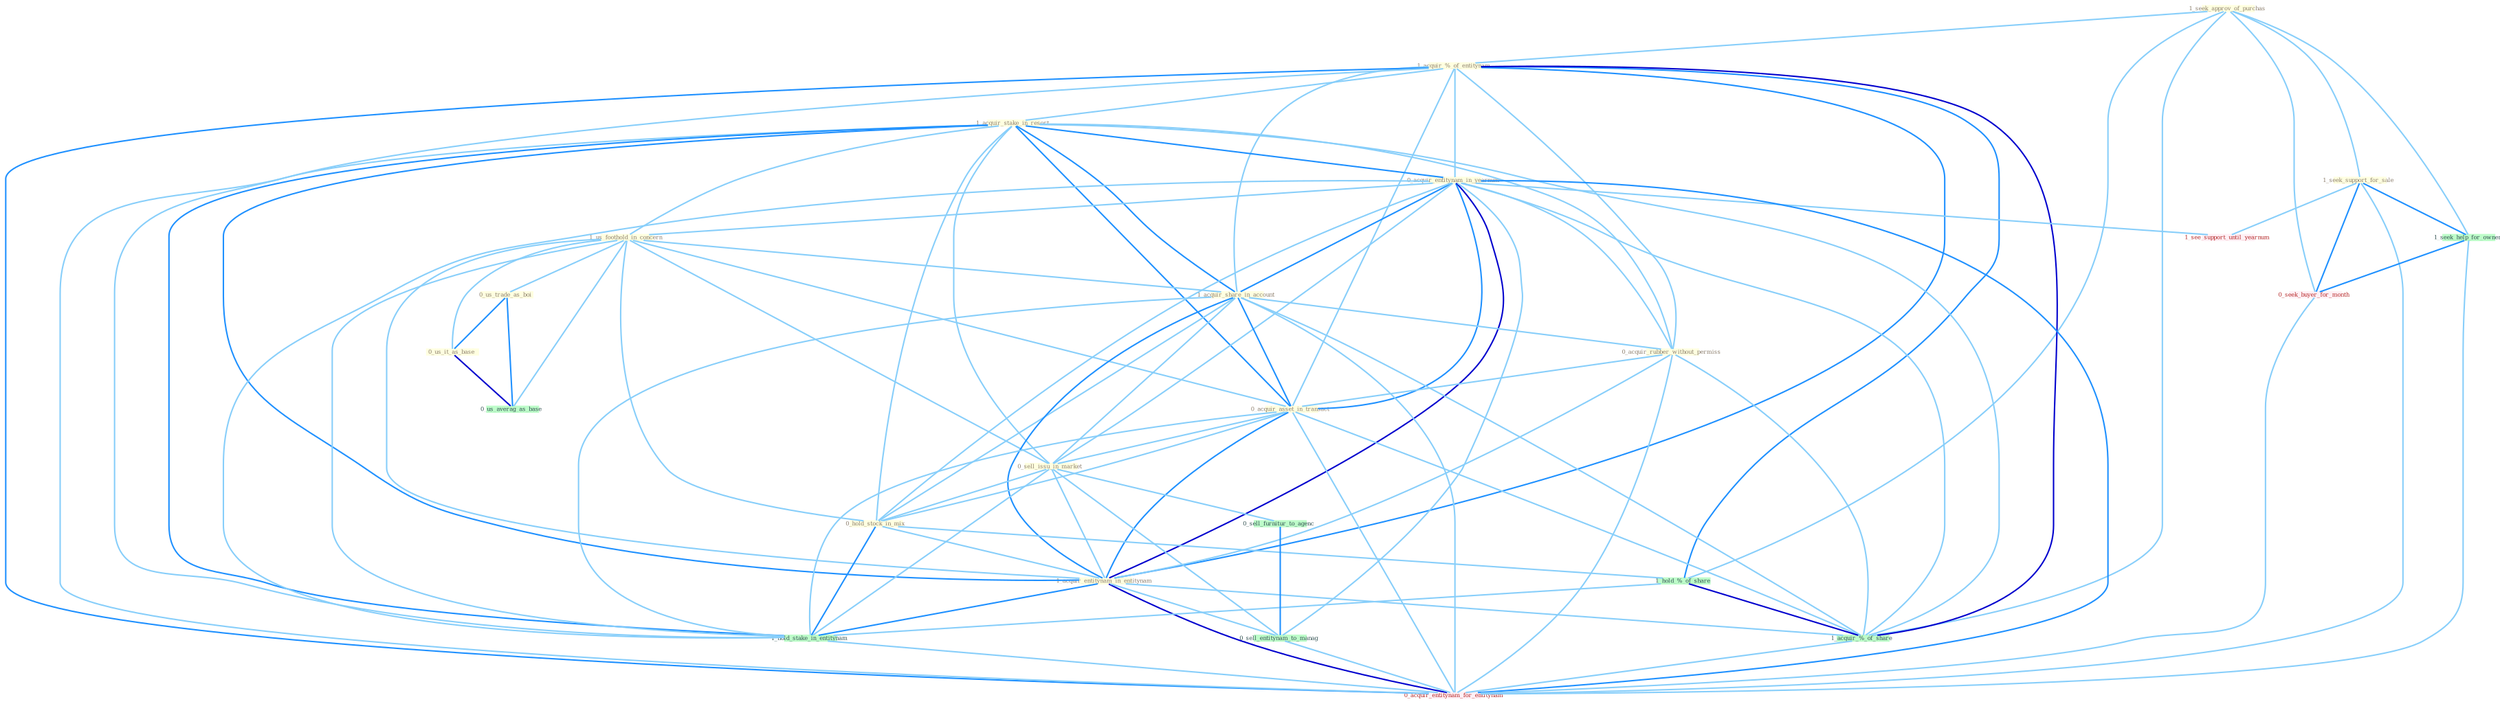 Graph G{ 
    node
    [shape=polygon,style=filled,width=.5,height=.06,color="#BDFCC9",fixedsize=true,fontsize=4,
    fontcolor="#2f4f4f"];
    {node
    [color="#ffffe0", fontcolor="#8b7d6b"] "1_seek_approv_of_purchas " "1_acquir_%_of_entitynam " "1_acquir_stake_in_resort " "0_acquir_entitynam_in_yearnum " "1_us_foothold_in_concern " "0_us_trade_as_boi " "0_us_it_as_base " "1_acquir_share_in_account " "0_acquir_rubber_without_permiss " "0_acquir_asset_in_transact " "0_sell_issu_in_market " "0_hold_stock_in_mix " "1_acquir_entitynam_in_entitynam " "1_seek_support_for_sale "}
{node [color="#fff0f5", fontcolor="#b22222"] "0_seek_buyer_for_month " "1_see_support_until_yearnum " "0_acquir_entitynam_for_entitynam "}
edge [color="#B0E2FF"];

	"1_seek_approv_of_purchas " -- "1_acquir_%_of_entitynam " [w="1", color="#87cefa" ];
	"1_seek_approv_of_purchas " -- "1_seek_support_for_sale " [w="1", color="#87cefa" ];
	"1_seek_approv_of_purchas " -- "1_hold_%_of_share " [w="1", color="#87cefa" ];
	"1_seek_approv_of_purchas " -- "1_seek_help_for_owner " [w="1", color="#87cefa" ];
	"1_seek_approv_of_purchas " -- "0_seek_buyer_for_month " [w="1", color="#87cefa" ];
	"1_seek_approv_of_purchas " -- "1_acquir_%_of_share " [w="1", color="#87cefa" ];
	"1_acquir_%_of_entitynam " -- "1_acquir_stake_in_resort " [w="1", color="#87cefa" ];
	"1_acquir_%_of_entitynam " -- "0_acquir_entitynam_in_yearnum " [w="1", color="#87cefa" ];
	"1_acquir_%_of_entitynam " -- "1_acquir_share_in_account " [w="1", color="#87cefa" ];
	"1_acquir_%_of_entitynam " -- "0_acquir_rubber_without_permiss " [w="1", color="#87cefa" ];
	"1_acquir_%_of_entitynam " -- "0_acquir_asset_in_transact " [w="1", color="#87cefa" ];
	"1_acquir_%_of_entitynam " -- "1_acquir_entitynam_in_entitynam " [w="2", color="#1e90ff" , len=0.8];
	"1_acquir_%_of_entitynam " -- "1_hold_%_of_share " [w="2", color="#1e90ff" , len=0.8];
	"1_acquir_%_of_entitynam " -- "1_hold_stake_in_entitynam " [w="1", color="#87cefa" ];
	"1_acquir_%_of_entitynam " -- "1_acquir_%_of_share " [w="3", color="#0000cd" , len=0.6];
	"1_acquir_%_of_entitynam " -- "0_acquir_entitynam_for_entitynam " [w="2", color="#1e90ff" , len=0.8];
	"1_acquir_stake_in_resort " -- "0_acquir_entitynam_in_yearnum " [w="2", color="#1e90ff" , len=0.8];
	"1_acquir_stake_in_resort " -- "1_us_foothold_in_concern " [w="1", color="#87cefa" ];
	"1_acquir_stake_in_resort " -- "1_acquir_share_in_account " [w="2", color="#1e90ff" , len=0.8];
	"1_acquir_stake_in_resort " -- "0_acquir_rubber_without_permiss " [w="1", color="#87cefa" ];
	"1_acquir_stake_in_resort " -- "0_acquir_asset_in_transact " [w="2", color="#1e90ff" , len=0.8];
	"1_acquir_stake_in_resort " -- "0_sell_issu_in_market " [w="1", color="#87cefa" ];
	"1_acquir_stake_in_resort " -- "0_hold_stock_in_mix " [w="1", color="#87cefa" ];
	"1_acquir_stake_in_resort " -- "1_acquir_entitynam_in_entitynam " [w="2", color="#1e90ff" , len=0.8];
	"1_acquir_stake_in_resort " -- "1_hold_stake_in_entitynam " [w="2", color="#1e90ff" , len=0.8];
	"1_acquir_stake_in_resort " -- "1_acquir_%_of_share " [w="1", color="#87cefa" ];
	"1_acquir_stake_in_resort " -- "0_acquir_entitynam_for_entitynam " [w="1", color="#87cefa" ];
	"0_acquir_entitynam_in_yearnum " -- "1_us_foothold_in_concern " [w="1", color="#87cefa" ];
	"0_acquir_entitynam_in_yearnum " -- "1_acquir_share_in_account " [w="2", color="#1e90ff" , len=0.8];
	"0_acquir_entitynam_in_yearnum " -- "0_acquir_rubber_without_permiss " [w="1", color="#87cefa" ];
	"0_acquir_entitynam_in_yearnum " -- "0_acquir_asset_in_transact " [w="2", color="#1e90ff" , len=0.8];
	"0_acquir_entitynam_in_yearnum " -- "0_sell_issu_in_market " [w="1", color="#87cefa" ];
	"0_acquir_entitynam_in_yearnum " -- "0_hold_stock_in_mix " [w="1", color="#87cefa" ];
	"0_acquir_entitynam_in_yearnum " -- "1_acquir_entitynam_in_entitynam " [w="3", color="#0000cd" , len=0.6];
	"0_acquir_entitynam_in_yearnum " -- "1_hold_stake_in_entitynam " [w="1", color="#87cefa" ];
	"0_acquir_entitynam_in_yearnum " -- "1_acquir_%_of_share " [w="1", color="#87cefa" ];
	"0_acquir_entitynam_in_yearnum " -- "1_see_support_until_yearnum " [w="1", color="#87cefa" ];
	"0_acquir_entitynam_in_yearnum " -- "0_sell_entitynam_to_manag " [w="1", color="#87cefa" ];
	"0_acquir_entitynam_in_yearnum " -- "0_acquir_entitynam_for_entitynam " [w="2", color="#1e90ff" , len=0.8];
	"1_us_foothold_in_concern " -- "0_us_trade_as_boi " [w="1", color="#87cefa" ];
	"1_us_foothold_in_concern " -- "0_us_it_as_base " [w="1", color="#87cefa" ];
	"1_us_foothold_in_concern " -- "1_acquir_share_in_account " [w="1", color="#87cefa" ];
	"1_us_foothold_in_concern " -- "0_acquir_asset_in_transact " [w="1", color="#87cefa" ];
	"1_us_foothold_in_concern " -- "0_sell_issu_in_market " [w="1", color="#87cefa" ];
	"1_us_foothold_in_concern " -- "0_hold_stock_in_mix " [w="1", color="#87cefa" ];
	"1_us_foothold_in_concern " -- "1_acquir_entitynam_in_entitynam " [w="1", color="#87cefa" ];
	"1_us_foothold_in_concern " -- "1_hold_stake_in_entitynam " [w="1", color="#87cefa" ];
	"1_us_foothold_in_concern " -- "0_us_averag_as_base " [w="1", color="#87cefa" ];
	"0_us_trade_as_boi " -- "0_us_it_as_base " [w="2", color="#1e90ff" , len=0.8];
	"0_us_trade_as_boi " -- "0_us_averag_as_base " [w="2", color="#1e90ff" , len=0.8];
	"0_us_it_as_base " -- "0_us_averag_as_base " [w="3", color="#0000cd" , len=0.6];
	"1_acquir_share_in_account " -- "0_acquir_rubber_without_permiss " [w="1", color="#87cefa" ];
	"1_acquir_share_in_account " -- "0_acquir_asset_in_transact " [w="2", color="#1e90ff" , len=0.8];
	"1_acquir_share_in_account " -- "0_sell_issu_in_market " [w="1", color="#87cefa" ];
	"1_acquir_share_in_account " -- "0_hold_stock_in_mix " [w="1", color="#87cefa" ];
	"1_acquir_share_in_account " -- "1_acquir_entitynam_in_entitynam " [w="2", color="#1e90ff" , len=0.8];
	"1_acquir_share_in_account " -- "1_hold_stake_in_entitynam " [w="1", color="#87cefa" ];
	"1_acquir_share_in_account " -- "1_acquir_%_of_share " [w="1", color="#87cefa" ];
	"1_acquir_share_in_account " -- "0_acquir_entitynam_for_entitynam " [w="1", color="#87cefa" ];
	"0_acquir_rubber_without_permiss " -- "0_acquir_asset_in_transact " [w="1", color="#87cefa" ];
	"0_acquir_rubber_without_permiss " -- "1_acquir_entitynam_in_entitynam " [w="1", color="#87cefa" ];
	"0_acquir_rubber_without_permiss " -- "1_acquir_%_of_share " [w="1", color="#87cefa" ];
	"0_acquir_rubber_without_permiss " -- "0_acquir_entitynam_for_entitynam " [w="1", color="#87cefa" ];
	"0_acquir_asset_in_transact " -- "0_sell_issu_in_market " [w="1", color="#87cefa" ];
	"0_acquir_asset_in_transact " -- "0_hold_stock_in_mix " [w="1", color="#87cefa" ];
	"0_acquir_asset_in_transact " -- "1_acquir_entitynam_in_entitynam " [w="2", color="#1e90ff" , len=0.8];
	"0_acquir_asset_in_transact " -- "1_hold_stake_in_entitynam " [w="1", color="#87cefa" ];
	"0_acquir_asset_in_transact " -- "1_acquir_%_of_share " [w="1", color="#87cefa" ];
	"0_acquir_asset_in_transact " -- "0_acquir_entitynam_for_entitynam " [w="1", color="#87cefa" ];
	"0_sell_issu_in_market " -- "0_hold_stock_in_mix " [w="1", color="#87cefa" ];
	"0_sell_issu_in_market " -- "1_acquir_entitynam_in_entitynam " [w="1", color="#87cefa" ];
	"0_sell_issu_in_market " -- "1_hold_stake_in_entitynam " [w="1", color="#87cefa" ];
	"0_sell_issu_in_market " -- "0_sell_furnitur_to_agenc " [w="1", color="#87cefa" ];
	"0_sell_issu_in_market " -- "0_sell_entitynam_to_manag " [w="1", color="#87cefa" ];
	"0_hold_stock_in_mix " -- "1_acquir_entitynam_in_entitynam " [w="1", color="#87cefa" ];
	"0_hold_stock_in_mix " -- "1_hold_%_of_share " [w="1", color="#87cefa" ];
	"0_hold_stock_in_mix " -- "1_hold_stake_in_entitynam " [w="2", color="#1e90ff" , len=0.8];
	"1_acquir_entitynam_in_entitynam " -- "1_hold_stake_in_entitynam " [w="2", color="#1e90ff" , len=0.8];
	"1_acquir_entitynam_in_entitynam " -- "1_acquir_%_of_share " [w="1", color="#87cefa" ];
	"1_acquir_entitynam_in_entitynam " -- "0_sell_entitynam_to_manag " [w="1", color="#87cefa" ];
	"1_acquir_entitynam_in_entitynam " -- "0_acquir_entitynam_for_entitynam " [w="3", color="#0000cd" , len=0.6];
	"1_seek_support_for_sale " -- "1_seek_help_for_owner " [w="2", color="#1e90ff" , len=0.8];
	"1_seek_support_for_sale " -- "0_seek_buyer_for_month " [w="2", color="#1e90ff" , len=0.8];
	"1_seek_support_for_sale " -- "1_see_support_until_yearnum " [w="1", color="#87cefa" ];
	"1_seek_support_for_sale " -- "0_acquir_entitynam_for_entitynam " [w="1", color="#87cefa" ];
	"1_hold_%_of_share " -- "1_hold_stake_in_entitynam " [w="1", color="#87cefa" ];
	"1_hold_%_of_share " -- "1_acquir_%_of_share " [w="3", color="#0000cd" , len=0.6];
	"1_hold_stake_in_entitynam " -- "0_acquir_entitynam_for_entitynam " [w="1", color="#87cefa" ];
	"1_seek_help_for_owner " -- "0_seek_buyer_for_month " [w="2", color="#1e90ff" , len=0.8];
	"1_seek_help_for_owner " -- "0_acquir_entitynam_for_entitynam " [w="1", color="#87cefa" ];
	"0_seek_buyer_for_month " -- "0_acquir_entitynam_for_entitynam " [w="1", color="#87cefa" ];
	"1_acquir_%_of_share " -- "0_acquir_entitynam_for_entitynam " [w="1", color="#87cefa" ];
	"0_sell_furnitur_to_agenc " -- "0_sell_entitynam_to_manag " [w="2", color="#1e90ff" , len=0.8];
	"0_sell_entitynam_to_manag " -- "0_acquir_entitynam_for_entitynam " [w="1", color="#87cefa" ];
}